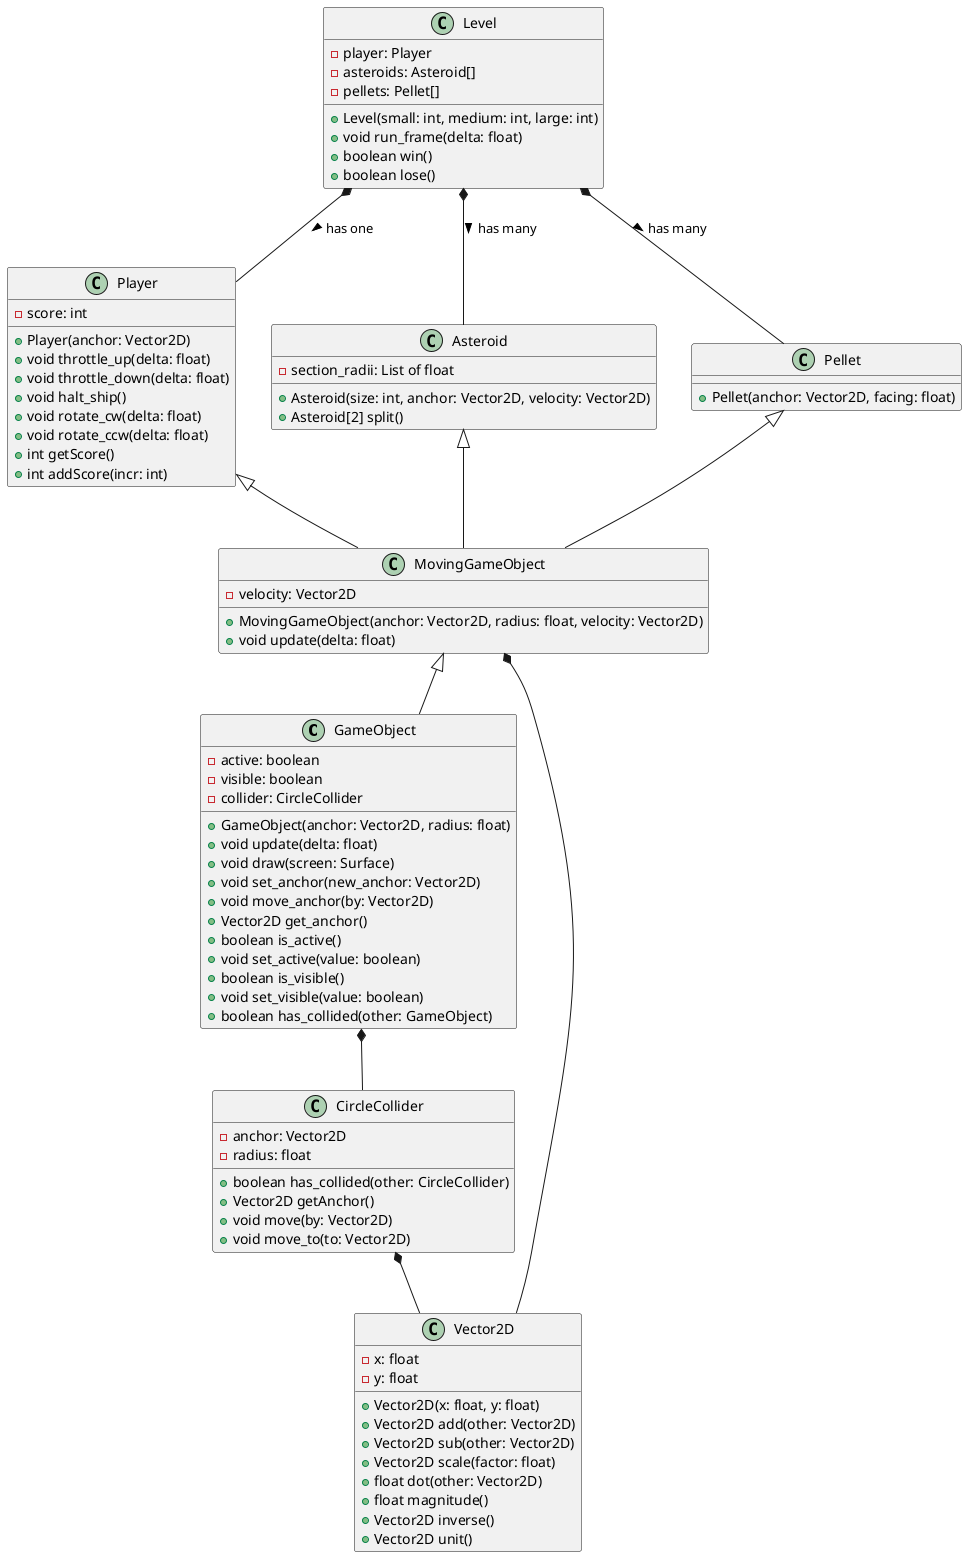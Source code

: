 @startuml

class GameObject {
    - active: boolean
    - visible: boolean
    - collider: CircleCollider
    + GameObject(anchor: Vector2D, radius: float)
    + void update(delta: float)
    + void draw(screen: Surface)
    + void set_anchor(new_anchor: Vector2D)
    + void move_anchor(by: Vector2D)
    + Vector2D get_anchor()
    + boolean is_active()
    + void set_active(value: boolean)
    + boolean is_visible()
    + void set_visible(value: boolean)
    + boolean has_collided(other: GameObject)
}

class MovingGameObject {
    - velocity: Vector2D
    + MovingGameObject(anchor: Vector2D, radius: float, velocity: Vector2D)
    + void update(delta: float)
}

class Player {
    - score: int
    + Player(anchor: Vector2D)
    + void throttle_up(delta: float)
    + void throttle_down(delta: float)
    + void halt_ship()
    + void rotate_cw(delta: float)
    + void rotate_ccw(delta: float)
    + int getScore()
    + int addScore(incr: int)
}

class Asteroid {
    - section_radii: List of float
    + Asteroid(size: int, anchor: Vector2D, velocity: Vector2D)
    + Asteroid[2] split()
}

class Pellet{
    + Pellet(anchor: Vector2D, facing: float)
}

Player <|-- MovingGameObject
Asteroid <|-- MovingGameObject
Pellet <|-- MovingGameObject

MovingGameObject <|--GameObject

MovingGameObject *-- Vector2D
GameObject *-- CircleCollider

CircleCollider *-- Vector2D

class Vector2D {
    - x: float
    - y: float
    + Vector2D(x: float, y: float)
    + Vector2D add(other: Vector2D)
    + Vector2D sub(other: Vector2D)
    + Vector2D scale(factor: float)
    + float dot(other: Vector2D)
    + float magnitude()
    + Vector2D inverse()
    + Vector2D unit()
}

class CircleCollider {
    - anchor: Vector2D
    - radius: float
    + boolean has_collided(other: CircleCollider)
    + Vector2D getAnchor()
    + void move(by: Vector2D)
    + void move_to(to: Vector2D)
}

class Level {
    - player: Player
    - asteroids: Asteroid[]
    - pellets: Pellet[]
    + Level(small: int, medium: int, large: int)
    + void run_frame(delta: float)
    + boolean win()
    + boolean lose()
}

Level *-- Asteroid : > has many
Level *-- Pellet : > has many
Level *-- Player : > has one

@enduml